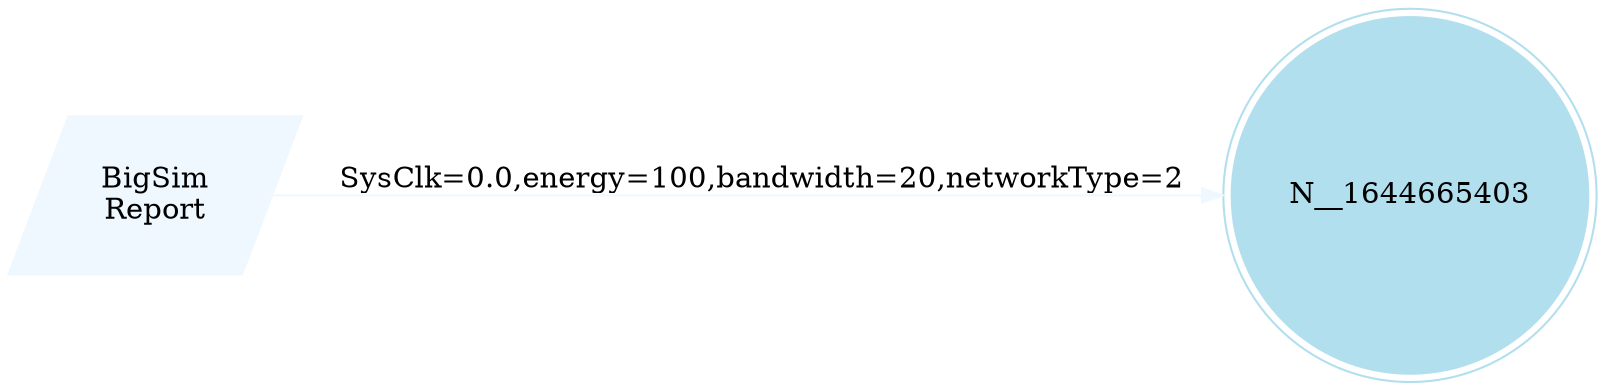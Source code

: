 digraph reaction_graph {
   rankdir=LR;
   Node [shape = circle];
   BigSim_Report [shape = parallelogram color = aliceblue style=filled label="BigSim
Report"];
BigSim_Report -> N__1644665403[color = aliceblue label = "SysClk=0.0,energy=100,bandwidth=20,networkType=2"];
 N__1644665403
 [shape=circle, color=lightblue2, style=filled];
N__1644665403[ shape = doublecircle, color=lightblue2, style=filled, label="N__1644665403"];
}
